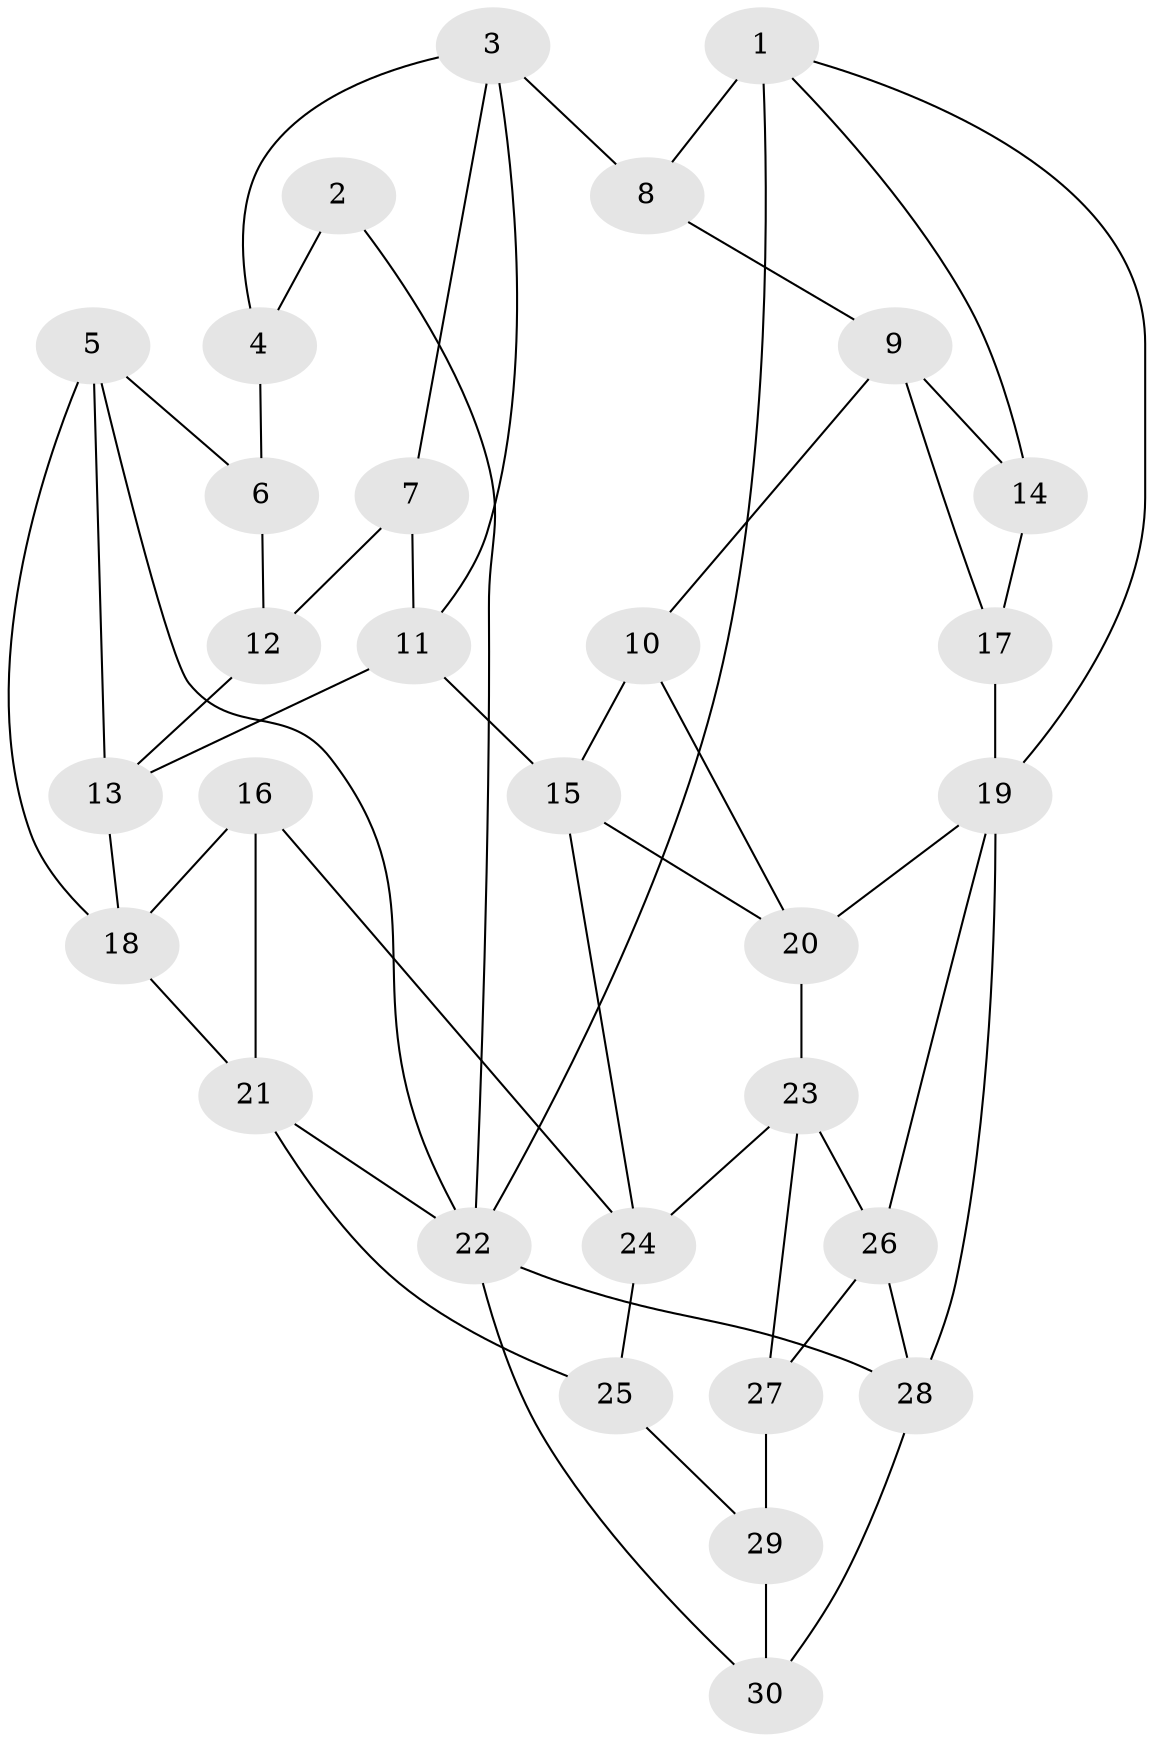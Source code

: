 // original degree distribution, {3: 0.03389830508474576, 4: 0.3050847457627119, 6: 0.2542372881355932, 5: 0.4067796610169492}
// Generated by graph-tools (version 1.1) at 2025/27/03/09/25 03:27:11]
// undirected, 30 vertices, 54 edges
graph export_dot {
graph [start="1"]
  node [color=gray90,style=filled];
  1;
  2;
  3;
  4;
  5;
  6;
  7;
  8;
  9;
  10;
  11;
  12;
  13;
  14;
  15;
  16;
  17;
  18;
  19;
  20;
  21;
  22;
  23;
  24;
  25;
  26;
  27;
  28;
  29;
  30;
  1 -- 8 [weight=2.0];
  1 -- 14 [weight=1.0];
  1 -- 19 [weight=1.0];
  1 -- 22 [weight=1.0];
  2 -- 4 [weight=1.0];
  2 -- 22 [weight=1.0];
  3 -- 4 [weight=1.0];
  3 -- 7 [weight=1.0];
  3 -- 8 [weight=1.0];
  3 -- 11 [weight=1.0];
  4 -- 6 [weight=2.0];
  5 -- 6 [weight=1.0];
  5 -- 13 [weight=1.0];
  5 -- 18 [weight=1.0];
  5 -- 22 [weight=1.0];
  6 -- 12 [weight=1.0];
  7 -- 11 [weight=1.0];
  7 -- 12 [weight=2.0];
  8 -- 9 [weight=1.0];
  9 -- 10 [weight=1.0];
  9 -- 14 [weight=1.0];
  9 -- 17 [weight=1.0];
  10 -- 15 [weight=1.0];
  10 -- 20 [weight=1.0];
  11 -- 13 [weight=1.0];
  11 -- 15 [weight=1.0];
  12 -- 13 [weight=1.0];
  13 -- 18 [weight=1.0];
  14 -- 17 [weight=1.0];
  15 -- 20 [weight=1.0];
  15 -- 24 [weight=1.0];
  16 -- 18 [weight=1.0];
  16 -- 21 [weight=1.0];
  16 -- 24 [weight=1.0];
  17 -- 19 [weight=2.0];
  18 -- 21 [weight=1.0];
  19 -- 20 [weight=1.0];
  19 -- 26 [weight=1.0];
  19 -- 28 [weight=2.0];
  20 -- 23 [weight=1.0];
  21 -- 22 [weight=1.0];
  21 -- 25 [weight=1.0];
  22 -- 28 [weight=1.0];
  22 -- 30 [weight=1.0];
  23 -- 24 [weight=1.0];
  23 -- 26 [weight=1.0];
  23 -- 27 [weight=1.0];
  24 -- 25 [weight=1.0];
  25 -- 29 [weight=1.0];
  26 -- 27 [weight=1.0];
  26 -- 28 [weight=1.0];
  27 -- 29 [weight=2.0];
  28 -- 30 [weight=1.0];
  29 -- 30 [weight=1.0];
}
